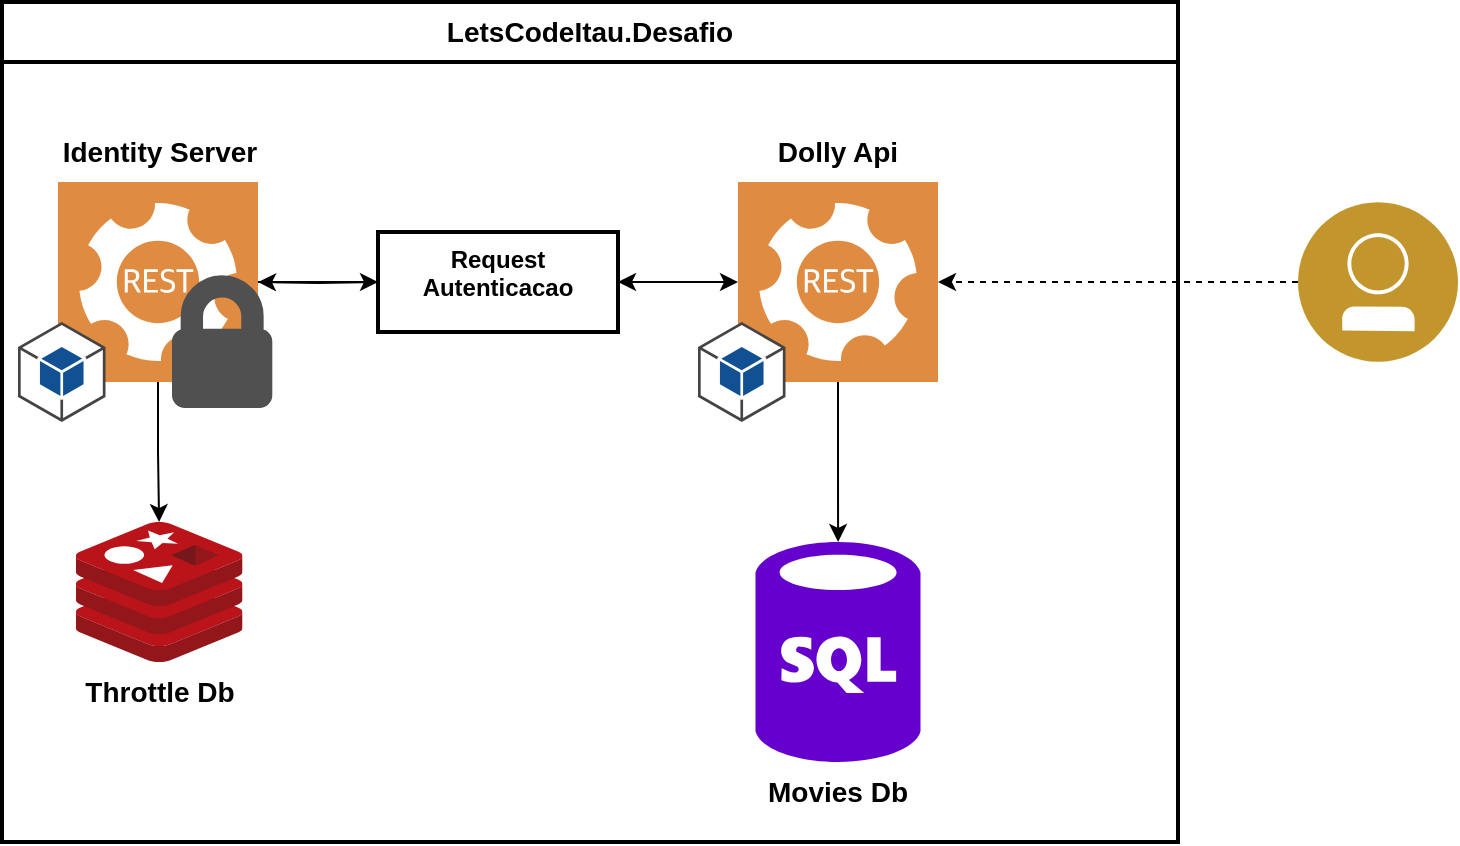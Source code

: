 <mxfile version="19.0.3" type="device"><diagram id="gDfTjdI1y5kmab78EAZl" name="Página-1"><mxGraphModel dx="866" dy="543" grid="1" gridSize="10" guides="1" tooltips="1" connect="1" arrows="1" fold="1" page="1" pageScale="1" pageWidth="827" pageHeight="1169" math="0" shadow="0"><root><mxCell id="0"/><mxCell id="1" parent="0"/><mxCell id="BWa5KUa3QWGT8GTaAl7x-25" value="" style="rounded=0;whiteSpace=wrap;html=1;fontSize=14;strokeColor=default;strokeWidth=2;fillColor=#FFFFFF;" parent="1" vertex="1"><mxGeometry x="2" y="220" width="588" height="390" as="geometry"/></mxCell><mxCell id="BWa5KUa3QWGT8GTaAl7x-7" style="edgeStyle=orthogonalEdgeStyle;rounded=0;orthogonalLoop=1;jettySize=auto;html=1;fontSize=14;startArrow=none;" parent="1" target="BWa5KUa3QWGT8GTaAl7x-1" edge="1"><mxGeometry relative="1" as="geometry"><mxPoint x="190" y="330" as="sourcePoint"/></mxGeometry></mxCell><mxCell id="BWa5KUa3QWGT8GTaAl7x-11" value="" style="edgeStyle=orthogonalEdgeStyle;rounded=0;orthogonalLoop=1;jettySize=auto;html=1;fontSize=14;startArrow=classic;startFill=1;entryX=1;entryY=0.5;entryDx=0;entryDy=0;" parent="1" source="BWa5KUa3QWGT8GTaAl7x-2" target="BWa5KUa3QWGT8GTaAl7x-13" edge="1"><mxGeometry relative="1" as="geometry"><mxPoint x="300" y="330" as="targetPoint"/></mxGeometry></mxCell><mxCell id="BWa5KUa3QWGT8GTaAl7x-19" style="edgeStyle=orthogonalEdgeStyle;rounded=0;orthogonalLoop=1;jettySize=auto;html=1;fontSize=14;startArrow=none;startFill=0;endArrow=classic;endFill=1;" parent="1" source="BWa5KUa3QWGT8GTaAl7x-2" target="BWa5KUa3QWGT8GTaAl7x-18" edge="1"><mxGeometry relative="1" as="geometry"/></mxCell><mxCell id="BWa5KUa3QWGT8GTaAl7x-2" value="" style="sketch=0;pointerEvents=1;shadow=0;dashed=0;html=1;strokeColor=none;fillColor=#DF8C42;labelPosition=center;verticalLabelPosition=bottom;verticalAlign=top;align=center;outlineConnect=0;shape=mxgraph.veeam2.restful_api;" parent="1" vertex="1"><mxGeometry x="370" y="280" width="100" height="100" as="geometry"/></mxCell><mxCell id="BWa5KUa3QWGT8GTaAl7x-4" value="" style="group" parent="1" vertex="1" connectable="0"><mxGeometry x="30" y="280" width="111.15" height="120" as="geometry"/></mxCell><mxCell id="BWa5KUa3QWGT8GTaAl7x-1" value="" style="sketch=0;pointerEvents=1;shadow=0;dashed=0;html=1;strokeColor=none;fillColor=#DF8C42;labelPosition=center;verticalLabelPosition=bottom;verticalAlign=top;align=center;outlineConnect=0;shape=mxgraph.veeam2.restful_api;" parent="BWa5KUa3QWGT8GTaAl7x-4" vertex="1"><mxGeometry width="100" height="100" as="geometry"/></mxCell><mxCell id="BWa5KUa3QWGT8GTaAl7x-3" value="" style="sketch=0;pointerEvents=1;shadow=0;dashed=0;html=1;strokeColor=#505050;fillColor=#505050;labelPosition=center;verticalLabelPosition=bottom;verticalAlign=top;outlineConnect=0;align=center;shape=mxgraph.office.security.lock_protected;strokeWidth=6;" parent="BWa5KUa3QWGT8GTaAl7x-4" vertex="1"><mxGeometry x="60" y="49.58" width="44.15" height="60.42" as="geometry"/></mxCell><mxCell id="YqyzM7_dbCWQCPk5I2kd-3" value="" style="outlineConnect=0;dashed=0;verticalLabelPosition=bottom;verticalAlign=top;align=center;html=1;shape=mxgraph.aws3.android;fillColor=#115193;gradientColor=none;" vertex="1" parent="BWa5KUa3QWGT8GTaAl7x-4"><mxGeometry x="-20" y="70" width="43.75" height="50" as="geometry"/></mxCell><mxCell id="BWa5KUa3QWGT8GTaAl7x-5" value="&lt;b&gt;&lt;font style=&quot;font-size: 14px;&quot;&gt;Identity Server&lt;/font&gt;&lt;/b&gt;" style="text;html=1;strokeColor=none;fillColor=none;align=center;verticalAlign=middle;whiteSpace=wrap;rounded=0;" parent="1" vertex="1"><mxGeometry x="30.58" y="250" width="100" height="30" as="geometry"/></mxCell><mxCell id="BWa5KUa3QWGT8GTaAl7x-6" value="&lt;b&gt;&lt;font style=&quot;font-size: 14px;&quot;&gt;Dolly Api&lt;/font&gt;&lt;/b&gt;" style="text;html=1;strokeColor=none;fillColor=none;align=center;verticalAlign=middle;whiteSpace=wrap;rounded=0;" parent="1" vertex="1"><mxGeometry x="370" y="250" width="100" height="30" as="geometry"/></mxCell><mxCell id="BWa5KUa3QWGT8GTaAl7x-9" value="" style="edgeStyle=orthogonalEdgeStyle;rounded=0;orthogonalLoop=1;jettySize=auto;html=1;fontSize=14;" parent="1" source="BWa5KUa3QWGT8GTaAl7x-1" edge="1"><mxGeometry relative="1" as="geometry"><mxPoint x="190" y="330" as="targetPoint"/></mxGeometry></mxCell><mxCell id="BWa5KUa3QWGT8GTaAl7x-13" value="&lt;b&gt;Request &lt;br&gt;Autenticacao&lt;/b&gt;" style="whiteSpace=wrap;html=1;verticalAlign=top;fillColor=#FFFFFF;strokeColor=default;sketch=0;shadow=0;dashed=0;strokeWidth=2;" parent="1" vertex="1"><mxGeometry x="190" y="305" width="120" height="50" as="geometry"/></mxCell><mxCell id="BWa5KUa3QWGT8GTaAl7x-17" style="edgeStyle=orthogonalEdgeStyle;rounded=0;orthogonalLoop=1;jettySize=auto;html=1;fontSize=14;startArrow=none;startFill=0;endArrow=classic;endFill=1;dashed=1;" parent="1" source="BWa5KUa3QWGT8GTaAl7x-16" target="BWa5KUa3QWGT8GTaAl7x-2" edge="1"><mxGeometry relative="1" as="geometry"/></mxCell><mxCell id="BWa5KUa3QWGT8GTaAl7x-16" value="" style="aspect=fixed;perimeter=ellipsePerimeter;html=1;align=center;shadow=0;dashed=0;fontColor=#4277BB;labelBackgroundColor=#ffffff;fontSize=12;spacingTop=3;image;image=img/lib/ibm/users/user.svg;strokeColor=default;strokeWidth=2;fillColor=#FFFFFF;" parent="1" vertex="1"><mxGeometry x="650" y="290" width="80" height="80" as="geometry"/></mxCell><mxCell id="BWa5KUa3QWGT8GTaAl7x-18" value="" style="verticalLabelPosition=bottom;html=1;verticalAlign=top;align=center;strokeColor=none;fillColor=#6600CC;shape=mxgraph.azure.sql_database;fontSize=14;" parent="1" vertex="1"><mxGeometry x="378.75" y="460" width="82.5" height="110" as="geometry"/></mxCell><mxCell id="BWa5KUa3QWGT8GTaAl7x-21" value="" style="sketch=0;aspect=fixed;html=1;points=[];align=center;image;fontSize=12;image=img/lib/mscae/Cache_Redis_Product.svg;strokeColor=default;strokeWidth=2;fillColor=#6600CC;" parent="1" vertex="1"><mxGeometry x="38.92" y="450" width="83.33" height="70" as="geometry"/></mxCell><mxCell id="BWa5KUa3QWGT8GTaAl7x-22" style="edgeStyle=orthogonalEdgeStyle;rounded=0;orthogonalLoop=1;jettySize=auto;html=1;fontSize=14;startArrow=none;startFill=0;endArrow=classic;endFill=1;" parent="1" source="BWa5KUa3QWGT8GTaAl7x-1" target="BWa5KUa3QWGT8GTaAl7x-21" edge="1"><mxGeometry relative="1" as="geometry"/></mxCell><mxCell id="BWa5KUa3QWGT8GTaAl7x-23" value="&lt;span style=&quot;font-size: 14px;&quot;&gt;&lt;b&gt;Throttle Db&lt;/b&gt;&lt;/span&gt;" style="text;html=1;strokeColor=none;fillColor=none;align=center;verticalAlign=middle;whiteSpace=wrap;rounded=0;" parent="1" vertex="1"><mxGeometry x="30.58" y="520" width="100" height="30" as="geometry"/></mxCell><mxCell id="BWa5KUa3QWGT8GTaAl7x-24" value="&lt;span style=&quot;font-size: 14px;&quot;&gt;&lt;b&gt;Movies Db&lt;/b&gt;&lt;/span&gt;" style="text;html=1;strokeColor=none;fillColor=none;align=center;verticalAlign=middle;whiteSpace=wrap;rounded=0;" parent="1" vertex="1"><mxGeometry x="370" y="570" width="100" height="30" as="geometry"/></mxCell><mxCell id="BWa5KUa3QWGT8GTaAl7x-26" value="&lt;b&gt;LetsCodeItau.Desafio&lt;/b&gt;" style="rounded=0;whiteSpace=wrap;html=1;fontSize=14;strokeColor=default;strokeWidth=2;fillColor=#FFFFFF;" parent="1" vertex="1"><mxGeometry x="2" y="190" width="588" height="30" as="geometry"/></mxCell><mxCell id="YqyzM7_dbCWQCPk5I2kd-2" value="" style="outlineConnect=0;dashed=0;verticalLabelPosition=bottom;verticalAlign=top;align=center;html=1;shape=mxgraph.aws3.android;fillColor=#115193;gradientColor=none;" vertex="1" parent="1"><mxGeometry x="350" y="350" width="43.75" height="50" as="geometry"/></mxCell></root></mxGraphModel></diagram></mxfile>